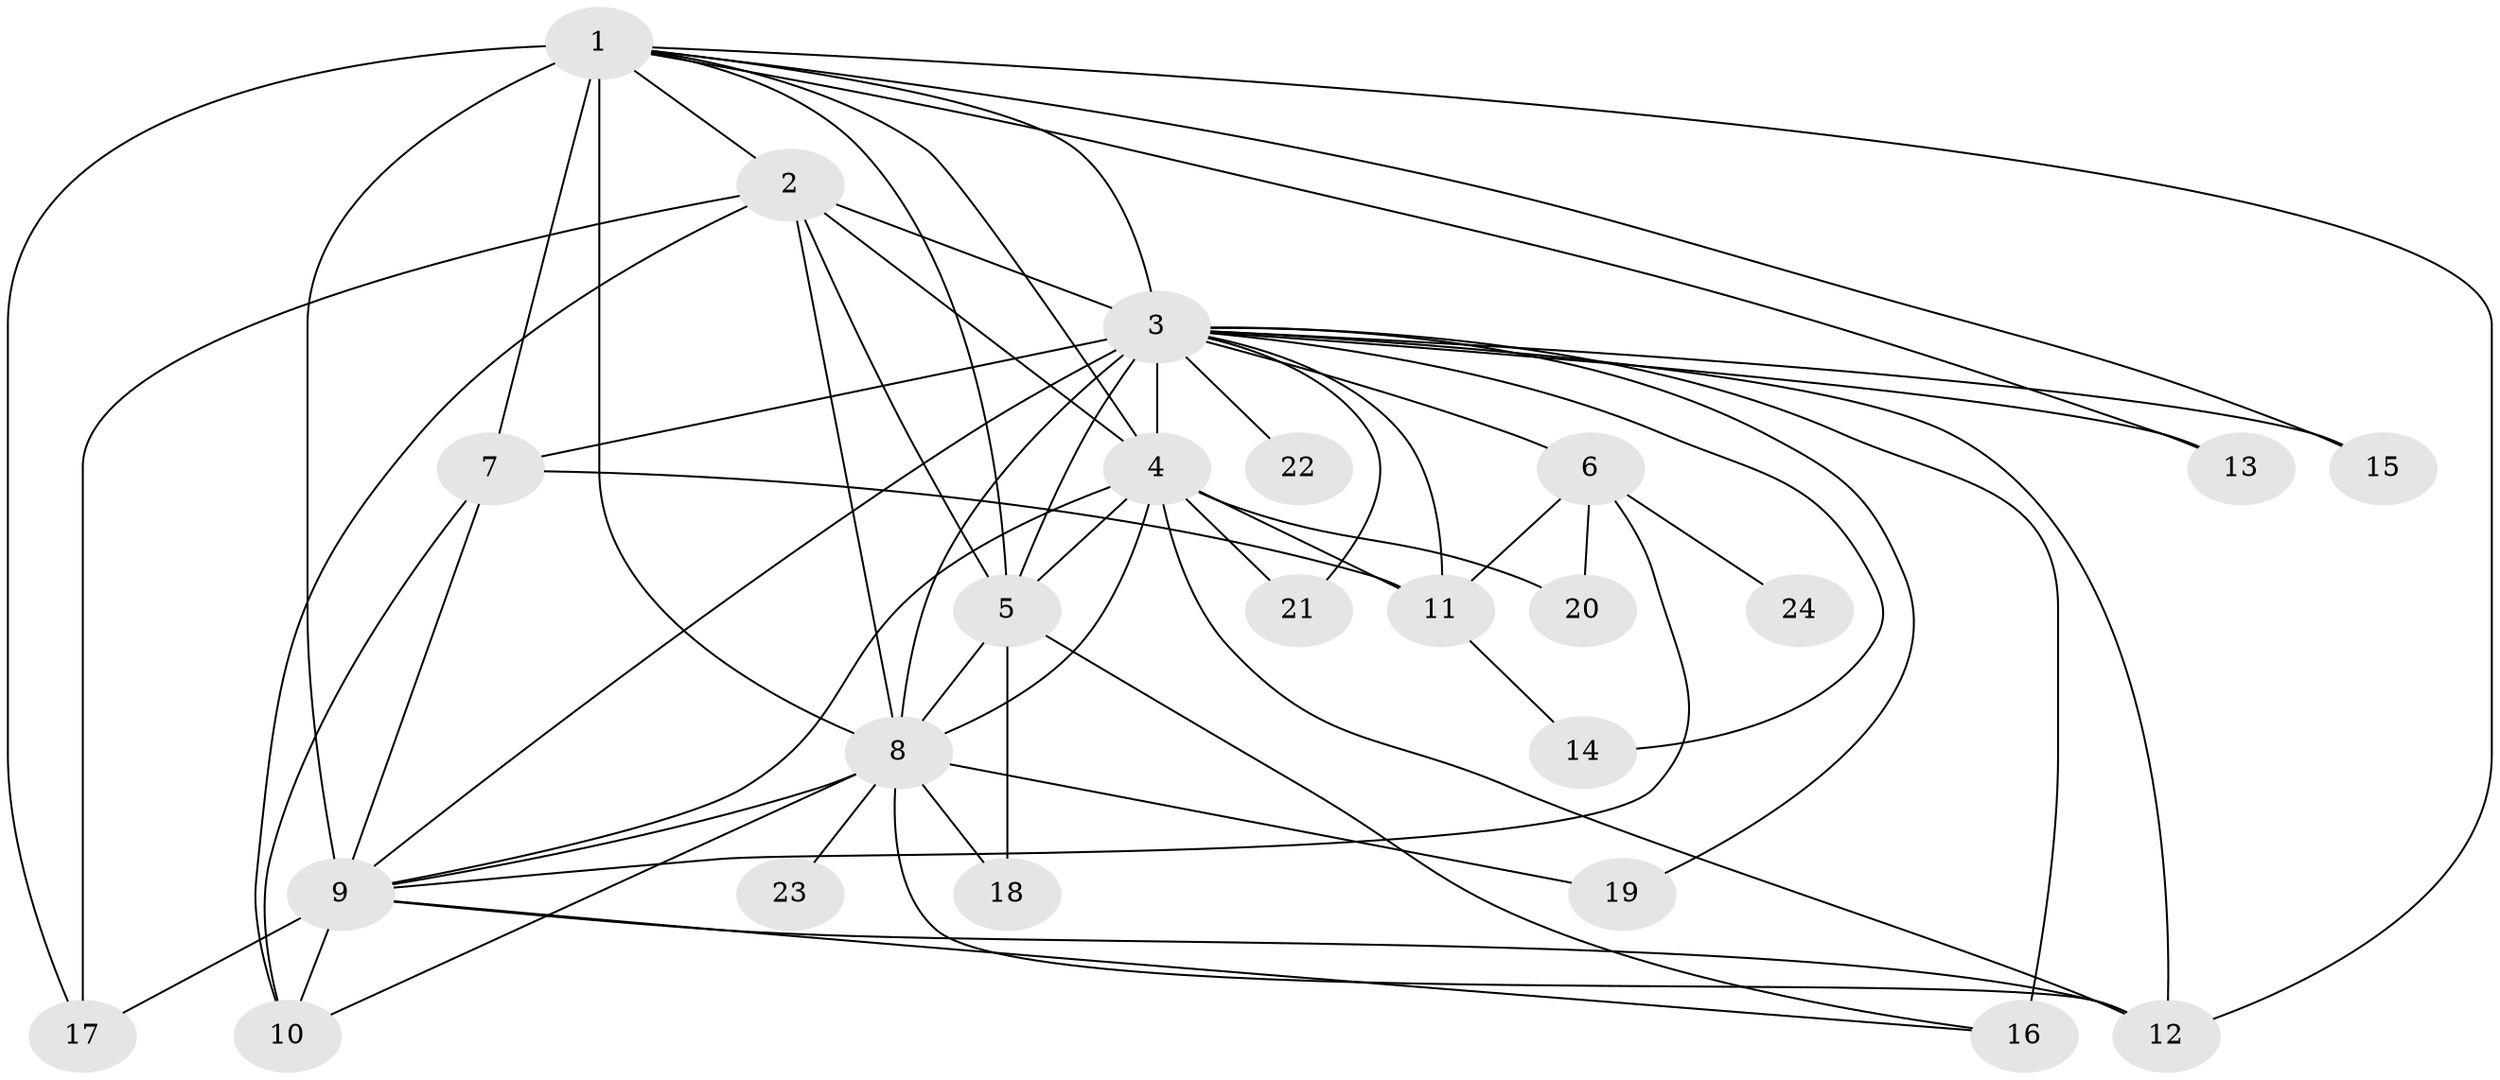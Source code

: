 // original degree distribution, {21: 0.01282051282051282, 16: 0.038461538461538464, 15: 0.02564102564102564, 22: 0.01282051282051282, 23: 0.02564102564102564, 14: 0.01282051282051282, 2: 0.5128205128205128, 3: 0.23076923076923078, 6: 0.02564102564102564, 4: 0.0641025641025641, 5: 0.038461538461538464}
// Generated by graph-tools (version 1.1) at 2025/50/03/04/25 22:50:01]
// undirected, 24 vertices, 60 edges
graph export_dot {
  node [color=gray90,style=filled];
  1;
  2;
  3;
  4;
  5;
  6;
  7;
  8;
  9;
  10;
  11;
  12;
  13;
  14;
  15;
  16;
  17;
  18;
  19;
  20;
  21;
  22;
  23;
  24;
  1 -- 2 [weight=2.0];
  1 -- 3 [weight=10.0];
  1 -- 4 [weight=2.0];
  1 -- 5 [weight=2.0];
  1 -- 7 [weight=2.0];
  1 -- 8 [weight=7.0];
  1 -- 9 [weight=10.0];
  1 -- 12 [weight=1.0];
  1 -- 13 [weight=1.0];
  1 -- 15 [weight=1.0];
  1 -- 17 [weight=1.0];
  2 -- 3 [weight=8.0];
  2 -- 4 [weight=1.0];
  2 -- 5 [weight=1.0];
  2 -- 8 [weight=1.0];
  2 -- 10 [weight=2.0];
  2 -- 17 [weight=2.0];
  3 -- 4 [weight=7.0];
  3 -- 5 [weight=7.0];
  3 -- 6 [weight=5.0];
  3 -- 7 [weight=1.0];
  3 -- 8 [weight=2.0];
  3 -- 9 [weight=2.0];
  3 -- 11 [weight=3.0];
  3 -- 12 [weight=1.0];
  3 -- 13 [weight=2.0];
  3 -- 14 [weight=2.0];
  3 -- 15 [weight=2.0];
  3 -- 16 [weight=3.0];
  3 -- 19 [weight=1.0];
  3 -- 21 [weight=2.0];
  3 -- 22 [weight=3.0];
  4 -- 5 [weight=1.0];
  4 -- 8 [weight=1.0];
  4 -- 9 [weight=1.0];
  4 -- 11 [weight=1.0];
  4 -- 12 [weight=1.0];
  4 -- 20 [weight=1.0];
  4 -- 21 [weight=1.0];
  5 -- 8 [weight=1.0];
  5 -- 16 [weight=1.0];
  5 -- 18 [weight=2.0];
  6 -- 9 [weight=1.0];
  6 -- 11 [weight=2.0];
  6 -- 20 [weight=1.0];
  6 -- 24 [weight=1.0];
  7 -- 9 [weight=1.0];
  7 -- 10 [weight=1.0];
  7 -- 11 [weight=1.0];
  8 -- 9 [weight=2.0];
  8 -- 10 [weight=1.0];
  8 -- 12 [weight=1.0];
  8 -- 18 [weight=2.0];
  8 -- 19 [weight=1.0];
  8 -- 23 [weight=1.0];
  9 -- 10 [weight=2.0];
  9 -- 12 [weight=1.0];
  9 -- 16 [weight=1.0];
  9 -- 17 [weight=1.0];
  11 -- 14 [weight=1.0];
}
